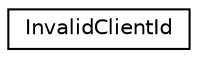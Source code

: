 digraph "Graphical Class Hierarchy"
{
 // LATEX_PDF_SIZE
  edge [fontname="Helvetica",fontsize="10",labelfontname="Helvetica",labelfontsize="10"];
  node [fontname="Helvetica",fontsize="10",shape=record];
  rankdir="LR";
  Node0 [label="InvalidClientId",height=0.2,width=0.4,color="black", fillcolor="white", style="filled",URL="$class_invalid_client_id.html",tooltip=" "];
}

